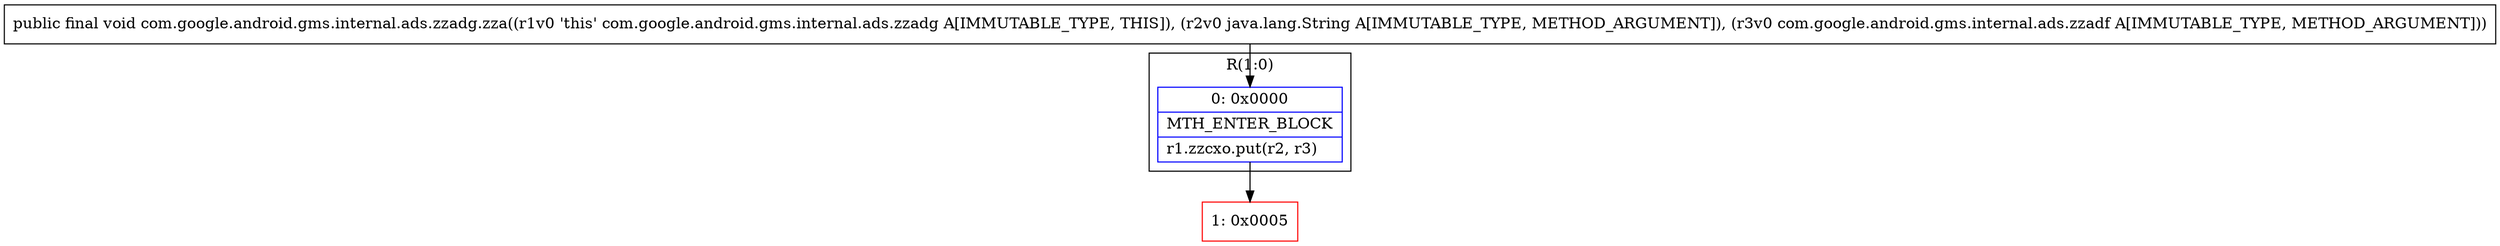 digraph "CFG forcom.google.android.gms.internal.ads.zzadg.zza(Ljava\/lang\/String;Lcom\/google\/android\/gms\/internal\/ads\/zzadf;)V" {
subgraph cluster_Region_2107886367 {
label = "R(1:0)";
node [shape=record,color=blue];
Node_0 [shape=record,label="{0\:\ 0x0000|MTH_ENTER_BLOCK\l|r1.zzcxo.put(r2, r3)\l}"];
}
Node_1 [shape=record,color=red,label="{1\:\ 0x0005}"];
MethodNode[shape=record,label="{public final void com.google.android.gms.internal.ads.zzadg.zza((r1v0 'this' com.google.android.gms.internal.ads.zzadg A[IMMUTABLE_TYPE, THIS]), (r2v0 java.lang.String A[IMMUTABLE_TYPE, METHOD_ARGUMENT]), (r3v0 com.google.android.gms.internal.ads.zzadf A[IMMUTABLE_TYPE, METHOD_ARGUMENT])) }"];
MethodNode -> Node_0;
Node_0 -> Node_1;
}

